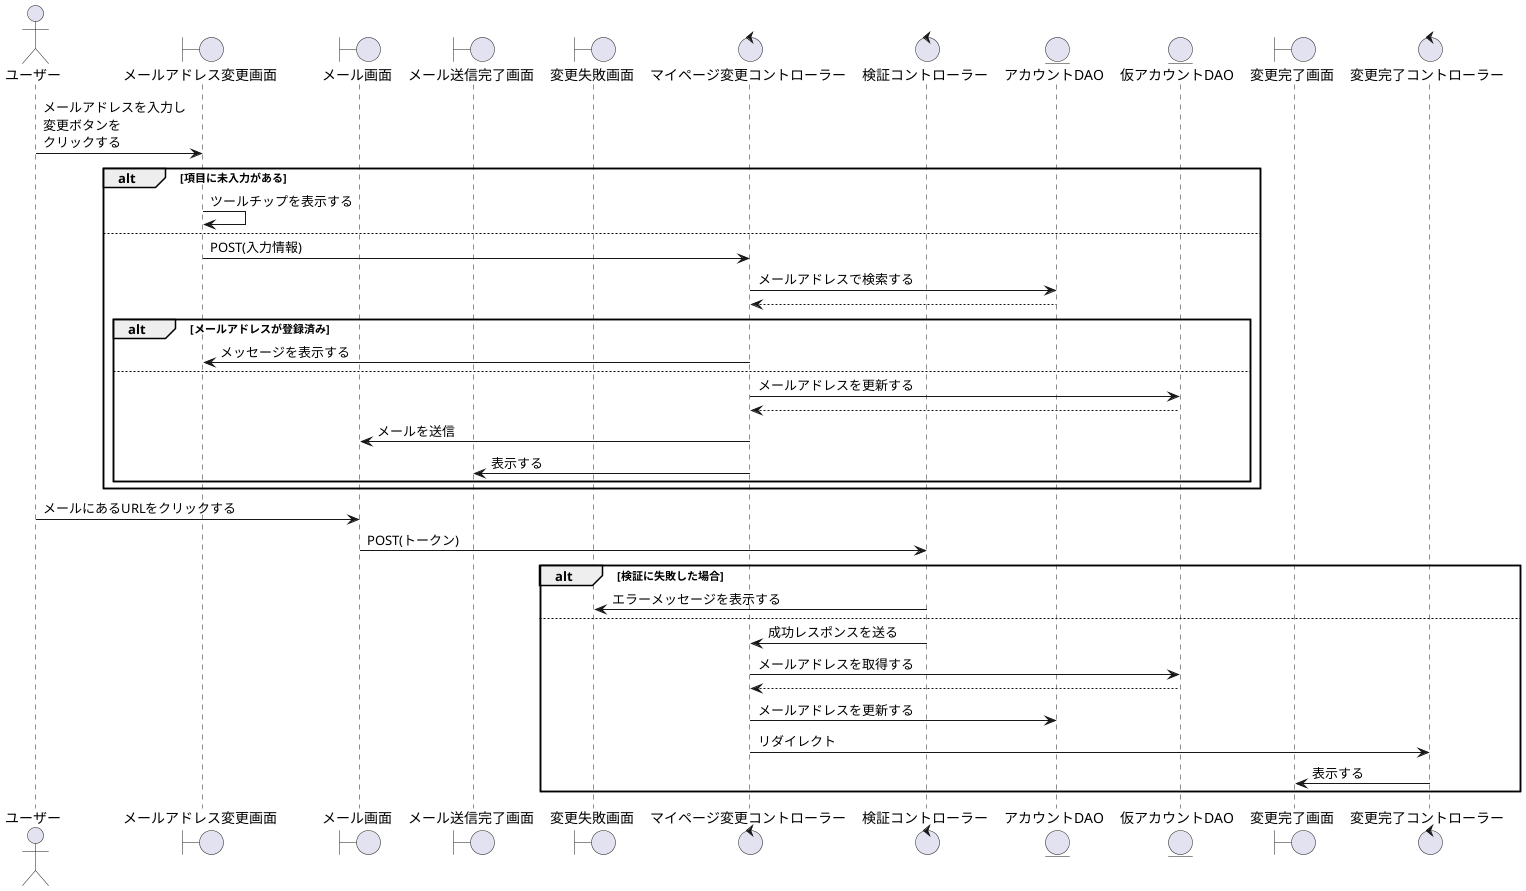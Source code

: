 @startuml マイページ編集

actor    "ユーザー" as act
boundary "メールアドレス変更画面" as Change_mail
boundary "メール画面" as Mail
boundary "メール送信完了画面" as mail_done
boundary "変更失敗画面" as Miss
control  "マイページ変更コントローラー" as Approval_c
control  "検証コントローラー" as Verification_c
entity   "アカウントDAO" as Account
entity   "仮アカウントDAO" as account_db_provisional
boundary "変更完了画面" as Kannryou
control  "変更完了コントローラー" as completion_c

'-------------------------------------------------------------------------------------------

act -> Change_mail : メールアドレスを入力し\n変更ボタンを\nクリックする
alt 項目に未入力がある
    Change_mail -> Change_mail : ツールチップを表示する
else
    Change_mail -> Approval_c: POST(入力情報)
    Approval_c -> Account: メールアドレスで検索する
    Approval_c <-- Account
    alt メールアドレスが登録済み
        Approval_c -> Change_mail : メッセージを表示する
    else
        Approval_c -> account_db_provisional : メールアドレスを更新する
        account_db_provisional --> Approval_c
        Approval_c -> Mail : メールを送信
        Approval_c -> mail_done : 表示する
    end
end

act -> Mail : メールにあるURLをクリックする
Mail -> Verification_c : POST(トークン)
alt 検証に失敗した場合
    Verification_c -> Miss : エラーメッセージを表示する
else
    Verification_c -> Approval_c : 成功レスポンスを送る
    account_db_provisional <- Approval_c : メールアドレスを取得する
    Approval_c <-- account_db_provisional
    Approval_c -> Account : メールアドレスを更新する
    Approval_c -> completion_c : リダイレクト
    completion_c -> Kannryou : 表示する
end

@enduml